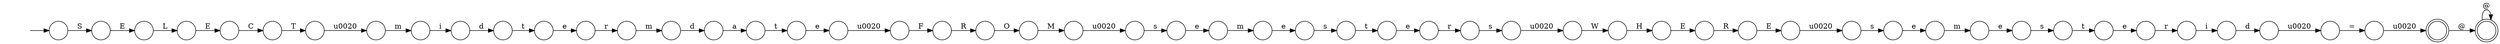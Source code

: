 digraph Automaton {
  rankdir = LR;
  0 [shape=circle,label=""];
  0 -> 14 [label="E"]
  1 [shape=circle,label=""];
  1 -> 40 [label="s"]
  2 [shape=circle,label=""];
  2 -> 11 [label="t"]
  3 [shape=circle,label=""];
  3 -> 2 [label="s"]
  4 [shape=circle,label=""];
  4 -> 46 [label="s"]
  5 [shape=circle,label=""];
  5 -> 34 [label="E"]
  6 [shape=circle,label=""];
  6 -> 20 [label="\u0020"]
  7 [shape=circle,label=""];
  7 -> 37 [label="T"]
  8 [shape=circle,label=""];
  8 -> 49 [label="\u0020"]
  9 [shape=circle,label=""];
  9 -> 21 [label="O"]
  10 [shape=circle,label=""];
  10 -> 54 [label="r"]
  11 [shape=circle,label=""];
  11 -> 38 [label="e"]
  12 [shape=circle,label=""];
  12 -> 9 [label="R"]
  13 [shape=circle,label=""];
  13 -> 36 [label="E"]
  14 [shape=circle,label=""];
  14 -> 7 [label="C"]
  15 [shape=circle,label=""];
  15 -> 8 [label="d"]
  16 [shape=circle,label=""];
  16 -> 0 [label="L"]
  17 [shape=circle,label=""];
  17 -> 47 [label="r"]
  18 [shape=circle,label=""];
  18 -> 44 [label="a"]
  19 [shape=circle,label=""];
  19 -> 39 [label="e"]
  20 [shape=doublecircle,label=""];
  20 -> 25 [label="@"]
  21 [shape=circle,label=""];
  21 -> 42 [label="M"]
  22 [shape=circle,label=""];
  22 -> 19 [label="s"]
  23 [shape=circle,label=""];
  23 -> 12 [label="F"]
  24 [shape=circle,label=""];
  24 -> 10 [label="e"]
  25 [shape=doublecircle,label=""];
  25 -> 25 [label="@"]
  26 [shape=circle,label=""];
  26 -> 45 [label="t"]
  27 [shape=circle,label=""];
  27 -> 31 [label="e"]
  28 [shape=circle,label=""];
  28 -> 3 [label="e"]
  29 [shape=circle,label=""];
  29 -> 13 [label="H"]
  30 [shape=circle,label=""];
  30 -> 24 [label="t"]
  31 [shape=circle,label=""];
  31 -> 23 [label="\u0020"]
  32 [shape=circle,label=""];
  32 -> 53 [label="m"]
  33 [shape=circle,label=""];
  33 -> 18 [label="d"]
  34 [shape=circle,label=""];
  34 -> 4 [label="\u0020"]
  35 [shape=circle,label=""];
  35 -> 16 [label="E"]
  36 [shape=circle,label=""];
  36 -> 5 [label="R"]
  37 [shape=circle,label=""];
  37 -> 32 [label="\u0020"]
  38 [shape=circle,label=""];
  38 -> 1 [label="r"]
  39 [shape=circle,label=""];
  39 -> 28 [label="m"]
  40 [shape=circle,label=""];
  40 -> 41 [label="\u0020"]
  41 [shape=circle,label=""];
  41 -> 29 [label="W"]
  42 [shape=circle,label=""];
  42 -> 22 [label="\u0020"]
  43 [shape=circle,label=""];
  43 -> 51 [label="e"]
  44 [shape=circle,label=""];
  44 -> 27 [label="t"]
  45 [shape=circle,label=""];
  45 -> 17 [label="e"]
  46 [shape=circle,label=""];
  46 -> 50 [label="e"]
  47 [shape=circle,label=""];
  47 -> 33 [label="m"]
  48 [shape=circle,label=""];
  48 -> 26 [label="d"]
  49 [shape=circle,label=""];
  49 -> 6 [label="="]
  50 [shape=circle,label=""];
  50 -> 43 [label="m"]
  51 [shape=circle,label=""];
  51 -> 30 [label="s"]
  52 [shape=circle,label=""];
  initial [shape=plaintext,label=""];
  initial -> 52
  52 -> 35 [label="S"]
  53 [shape=circle,label=""];
  53 -> 48 [label="i"]
  54 [shape=circle,label=""];
  54 -> 15 [label="i"]
}
